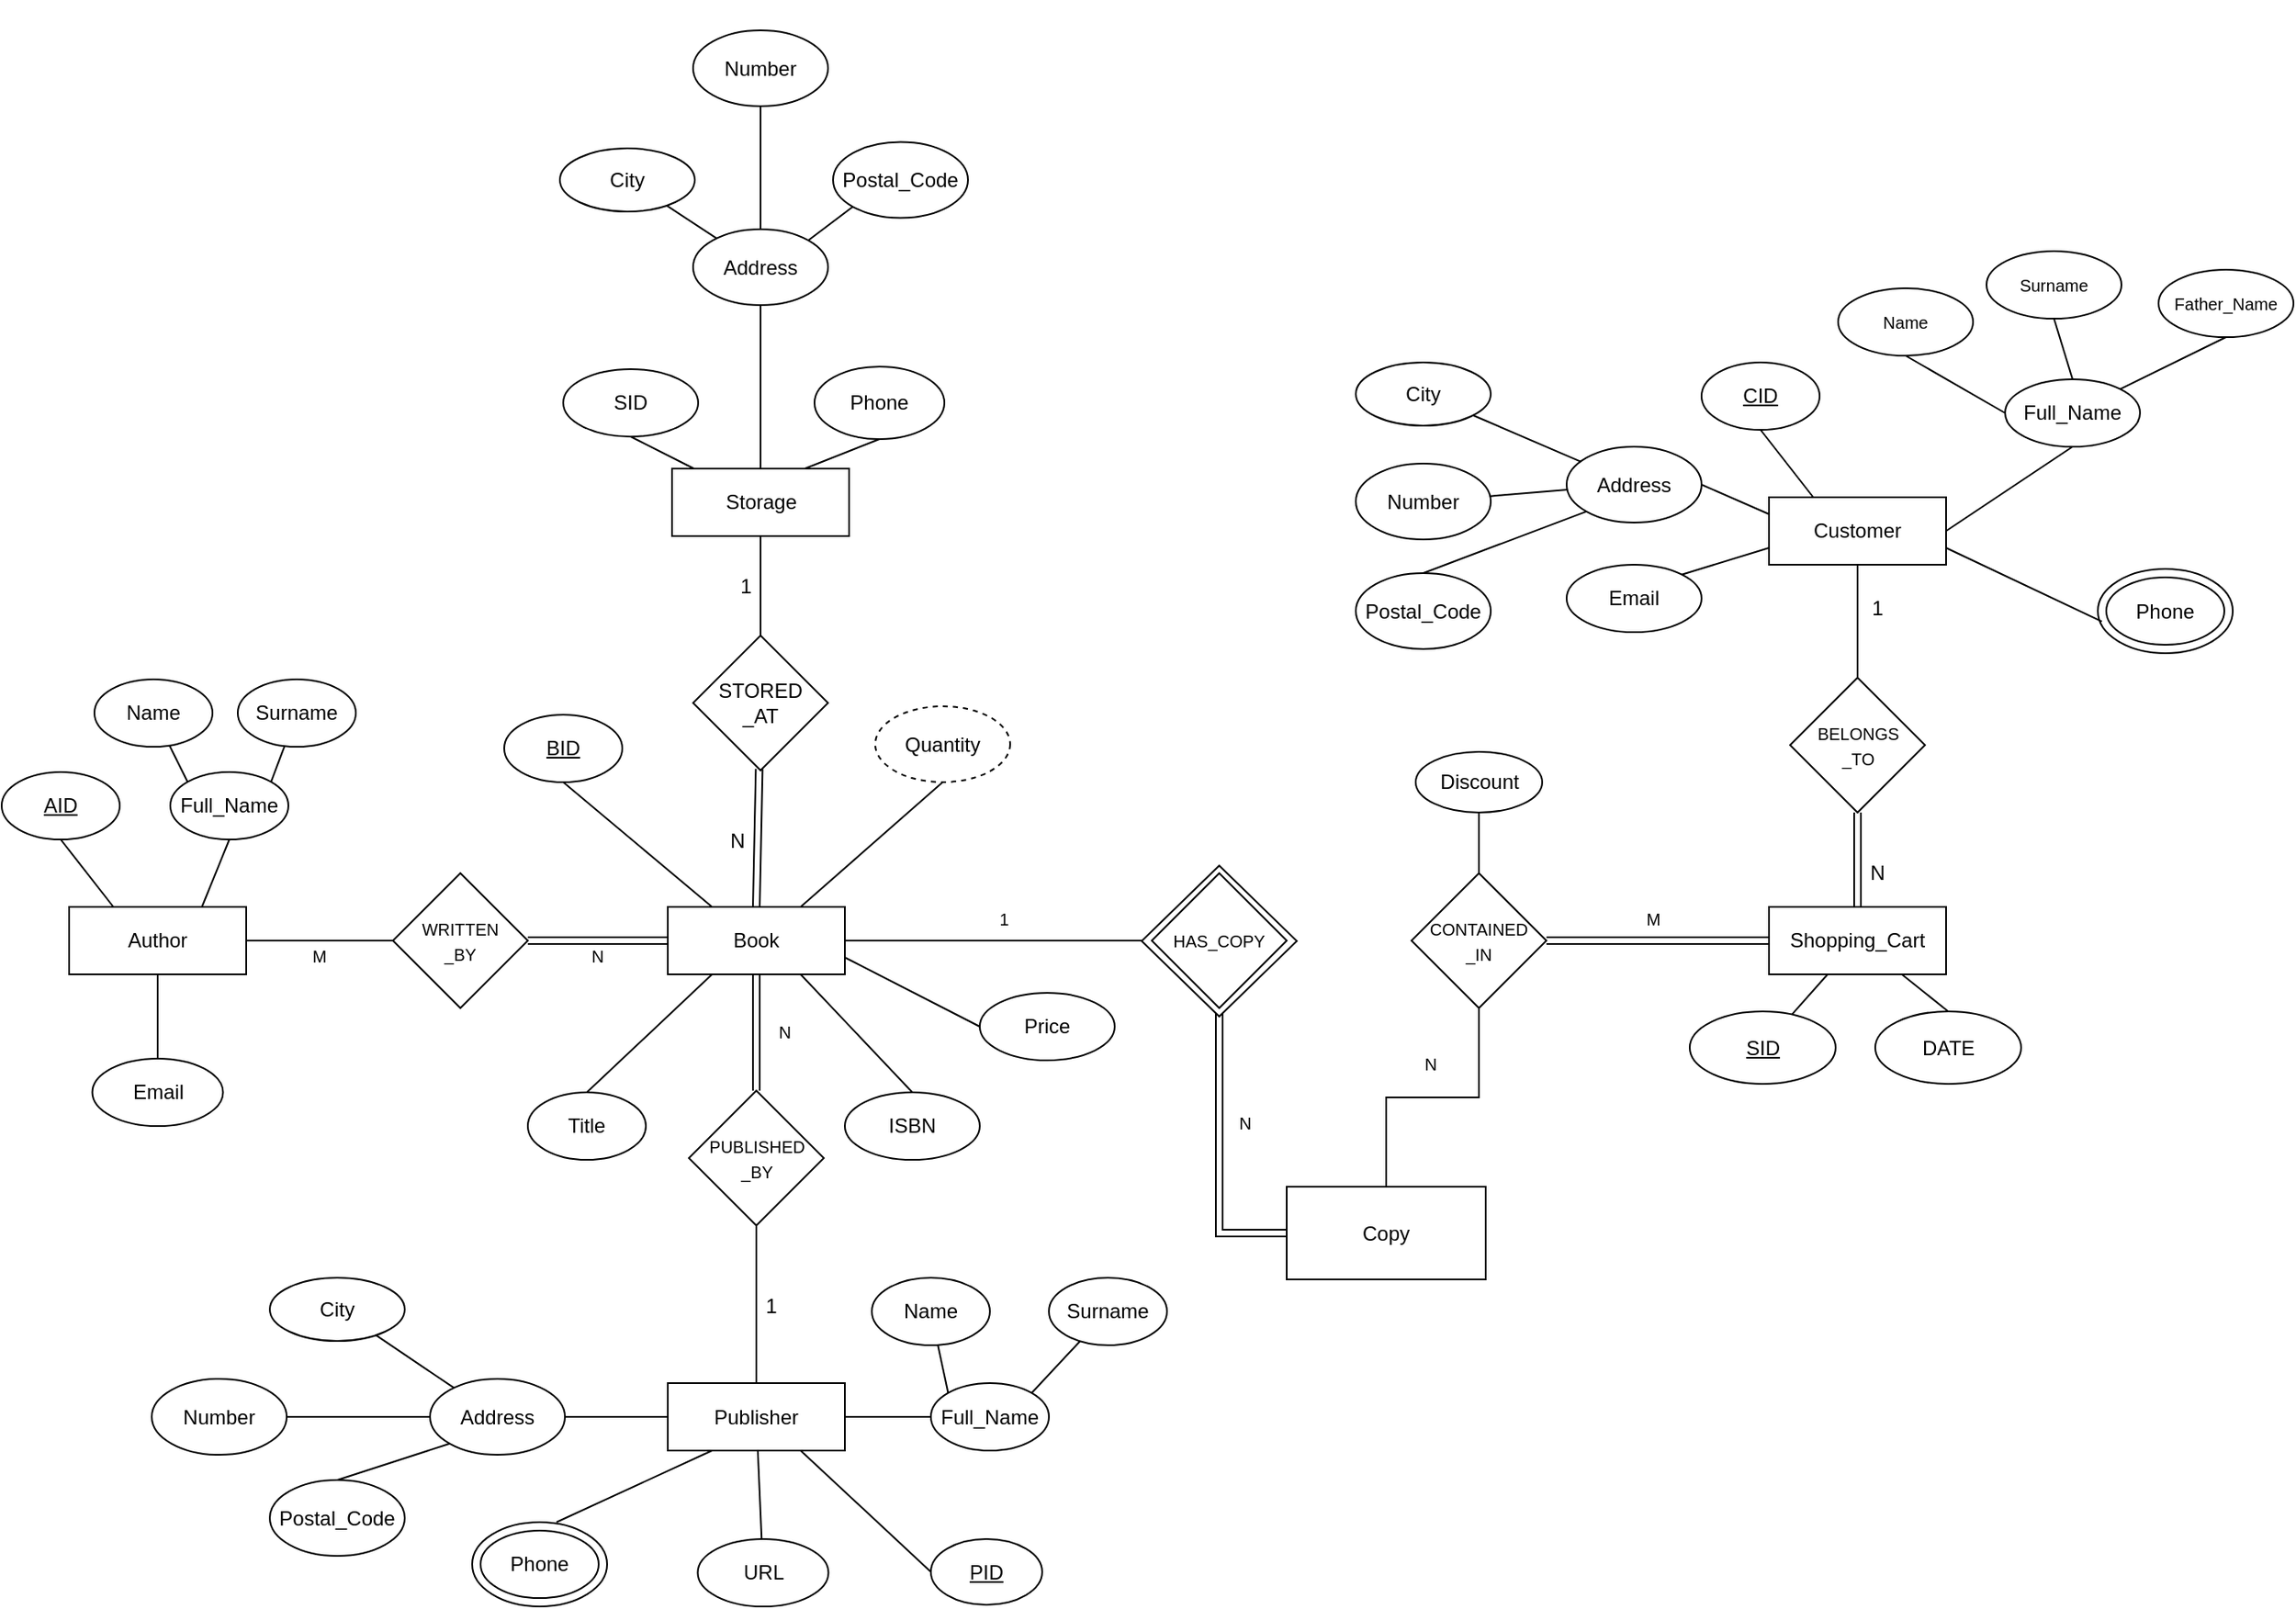 <mxfile version="20.6.0" type="github">
  <diagram id="VsgBfveyjFz6Jx_ch1yv" name="Page-1">
    <mxGraphModel dx="3124" dy="934" grid="1" gridSize="11" guides="1" tooltips="1" connect="1" arrows="1" fold="1" page="1" pageScale="1" pageWidth="1169" pageHeight="1654" math="0" shadow="0">
      <root>
        <mxCell id="0" />
        <mxCell id="1" parent="0" />
        <mxCell id="6fTI-SqCHsq5oNUSL6ju-134" value="" style="group;rotation=-90;" parent="1" vertex="1" connectable="0">
          <mxGeometry x="198" y="237" width="355" height="200" as="geometry" />
        </mxCell>
        <mxCell id="6fTI-SqCHsq5oNUSL6ju-108" value="Storage" style="rounded=0;whiteSpace=wrap;html=1;rotation=0;" parent="6fTI-SqCHsq5oNUSL6ju-134" vertex="1">
          <mxGeometry x="122.5" y="200" width="105" height="40" as="geometry" />
        </mxCell>
        <mxCell id="6fTI-SqCHsq5oNUSL6ju-138" style="edgeStyle=none;rounded=0;orthogonalLoop=1;jettySize=auto;html=1;exitX=0.5;exitY=1;exitDx=0;exitDy=0;labelBackgroundColor=none;strokeColor=#000000;fontSize=12;startFill=1;endArrow=none;endFill=0;" parent="6fTI-SqCHsq5oNUSL6ju-134" source="6fTI-SqCHsq5oNUSL6ju-112" target="6fTI-SqCHsq5oNUSL6ju-108" edge="1">
          <mxGeometry relative="1" as="geometry" />
        </mxCell>
        <mxCell id="6fTI-SqCHsq5oNUSL6ju-112" value="&lt;font style=&quot;font-size: 12px;&quot;&gt;SID&lt;/font&gt;" style="ellipse;whiteSpace=wrap;html=1;rounded=0;shadow=0;sketch=0;fontSize=10;rotation=0;" parent="6fTI-SqCHsq5oNUSL6ju-134" vertex="1">
          <mxGeometry x="58" y="141" width="80" height="40" as="geometry" />
        </mxCell>
        <mxCell id="6fTI-SqCHsq5oNUSL6ju-137" style="edgeStyle=none;rounded=0;orthogonalLoop=1;jettySize=auto;html=1;exitX=0.5;exitY=1;exitDx=0;exitDy=0;entryX=0.5;entryY=0;entryDx=0;entryDy=0;labelBackgroundColor=none;strokeColor=#000000;fontSize=12;startFill=1;endArrow=none;endFill=0;" parent="6fTI-SqCHsq5oNUSL6ju-134" source="6fTI-SqCHsq5oNUSL6ju-113" target="6fTI-SqCHsq5oNUSL6ju-108" edge="1">
          <mxGeometry relative="1" as="geometry" />
        </mxCell>
        <mxCell id="6fTI-SqCHsq5oNUSL6ju-113" value="Address" style="ellipse;whiteSpace=wrap;html=1;rounded=0;rotation=0;" parent="6fTI-SqCHsq5oNUSL6ju-134" vertex="1">
          <mxGeometry x="135" y="58" width="80" height="45" as="geometry" />
        </mxCell>
        <mxCell id="6fTI-SqCHsq5oNUSL6ju-114" value="City" style="ellipse;whiteSpace=wrap;html=1;rounded=0;rotation=0;" parent="6fTI-SqCHsq5oNUSL6ju-134" vertex="1">
          <mxGeometry x="56" y="10" width="80" height="37.5" as="geometry" />
        </mxCell>
        <mxCell id="6fTI-SqCHsq5oNUSL6ju-115" value="" style="rounded=0;orthogonalLoop=1;jettySize=auto;html=1;fontSize=10;endArrow=none;endFill=0;" parent="6fTI-SqCHsq5oNUSL6ju-134" source="6fTI-SqCHsq5oNUSL6ju-113" target="6fTI-SqCHsq5oNUSL6ju-114" edge="1">
          <mxGeometry relative="1" as="geometry" />
        </mxCell>
        <mxCell id="6fTI-SqCHsq5oNUSL6ju-116" value="Number" style="ellipse;whiteSpace=wrap;html=1;rounded=0;rotation=0;" parent="6fTI-SqCHsq5oNUSL6ju-134" vertex="1">
          <mxGeometry x="135" y="-60" width="80" height="45" as="geometry" />
        </mxCell>
        <mxCell id="6fTI-SqCHsq5oNUSL6ju-117" value="" style="rounded=0;orthogonalLoop=1;jettySize=auto;html=1;fontSize=10;endArrow=none;endFill=0;" parent="6fTI-SqCHsq5oNUSL6ju-134" source="6fTI-SqCHsq5oNUSL6ju-113" target="6fTI-SqCHsq5oNUSL6ju-116" edge="1">
          <mxGeometry relative="1" as="geometry" />
        </mxCell>
        <mxCell id="6fTI-SqCHsq5oNUSL6ju-140" style="edgeStyle=none;rounded=0;orthogonalLoop=1;jettySize=auto;html=1;exitX=0;exitY=1;exitDx=0;exitDy=0;entryX=1;entryY=0;entryDx=0;entryDy=0;labelBackgroundColor=none;strokeColor=#000000;fontSize=12;startFill=1;endArrow=none;endFill=0;" parent="6fTI-SqCHsq5oNUSL6ju-134" source="6fTI-SqCHsq5oNUSL6ju-118" target="6fTI-SqCHsq5oNUSL6ju-113" edge="1">
          <mxGeometry relative="1" as="geometry" />
        </mxCell>
        <mxCell id="6fTI-SqCHsq5oNUSL6ju-118" value="Postal_Code" style="ellipse;whiteSpace=wrap;html=1;rounded=0;rotation=0;" parent="6fTI-SqCHsq5oNUSL6ju-134" vertex="1">
          <mxGeometry x="218" y="6.25" width="80" height="45" as="geometry" />
        </mxCell>
        <mxCell id="6fTI-SqCHsq5oNUSL6ju-139" style="edgeStyle=none;rounded=0;orthogonalLoop=1;jettySize=auto;html=1;exitX=0.5;exitY=1;exitDx=0;exitDy=0;entryX=0.75;entryY=0;entryDx=0;entryDy=0;labelBackgroundColor=none;strokeColor=#000000;fontSize=12;startFill=1;endArrow=none;endFill=0;" parent="6fTI-SqCHsq5oNUSL6ju-134" source="6fTI-SqCHsq5oNUSL6ju-127" target="6fTI-SqCHsq5oNUSL6ju-108" edge="1">
          <mxGeometry relative="1" as="geometry" />
        </mxCell>
        <mxCell id="6fTI-SqCHsq5oNUSL6ju-127" value="&lt;font style=&quot;font-size: 12px;&quot;&gt;Phone&lt;/font&gt;" style="ellipse;whiteSpace=wrap;html=1;rounded=0;shadow=0;sketch=0;fontSize=10;rotation=0;" parent="6fTI-SqCHsq5oNUSL6ju-134" vertex="1">
          <mxGeometry x="207" y="139.5" width="77" height="43" as="geometry" />
        </mxCell>
        <mxCell id="6fTI-SqCHsq5oNUSL6ju-141" value="1" style="edgeStyle=none;rounded=0;orthogonalLoop=1;jettySize=auto;html=1;exitX=0.5;exitY=1;exitDx=0;exitDy=0;entryX=0.5;entryY=0;entryDx=0;entryDy=0;labelBackgroundColor=none;strokeColor=#000000;fontSize=12;startFill=1;endArrow=none;endFill=0;" parent="1" source="6fTI-SqCHsq5oNUSL6ju-108" target="6fTI-SqCHsq5oNUSL6ju-129" edge="1">
          <mxGeometry y="-9" relative="1" as="geometry">
            <mxPoint as="offset" />
          </mxGeometry>
        </mxCell>
        <mxCell id="6fTI-SqCHsq5oNUSL6ju-147" value="" style="group" parent="1" vertex="1" connectable="0">
          <mxGeometry x="12" y="847" width="602" height="265" as="geometry" />
        </mxCell>
        <mxCell id="6fTI-SqCHsq5oNUSL6ju-105" value="" style="group" parent="6fTI-SqCHsq5oNUSL6ju-147" vertex="1" connectable="0">
          <mxGeometry width="478.75" height="265" as="geometry" />
        </mxCell>
        <mxCell id="6fTI-SqCHsq5oNUSL6ju-64" value="Publisher" style="rounded=0;whiteSpace=wrap;html=1;" parent="6fTI-SqCHsq5oNUSL6ju-105" vertex="1">
          <mxGeometry x="306" y="132.5" width="105" height="40" as="geometry" />
        </mxCell>
        <mxCell id="6fTI-SqCHsq5oNUSL6ju-73" value="URL" style="ellipse;whiteSpace=wrap;html=1;rounded=0;" parent="6fTI-SqCHsq5oNUSL6ju-105" vertex="1">
          <mxGeometry x="323.75" y="225" width="77.5" height="40" as="geometry" />
        </mxCell>
        <mxCell id="6fTI-SqCHsq5oNUSL6ju-63" value="" style="edgeStyle=none;rounded=0;orthogonalLoop=1;jettySize=auto;html=1;fontSize=12;startFill=1;endArrow=none;endFill=0;" parent="6fTI-SqCHsq5oNUSL6ju-105" source="6fTI-SqCHsq5oNUSL6ju-64" target="6fTI-SqCHsq5oNUSL6ju-73" edge="1">
          <mxGeometry relative="1" as="geometry" />
        </mxCell>
        <mxCell id="6fTI-SqCHsq5oNUSL6ju-74" style="rounded=0;orthogonalLoop=1;jettySize=auto;html=1;exitX=0;exitY=0.5;exitDx=0;exitDy=0;entryX=1;entryY=0.5;entryDx=0;entryDy=0;fontSize=10;endArrow=none;endFill=0;" parent="6fTI-SqCHsq5oNUSL6ju-105" source="6fTI-SqCHsq5oNUSL6ju-64" target="6fTI-SqCHsq5oNUSL6ju-82" edge="1">
          <mxGeometry relative="1" as="geometry">
            <mxPoint x="255" y="120" as="sourcePoint" />
          </mxGeometry>
        </mxCell>
        <mxCell id="6fTI-SqCHsq5oNUSL6ju-76" value="" style="group" parent="6fTI-SqCHsq5oNUSL6ju-105" vertex="1" connectable="0">
          <mxGeometry x="190" y="215" width="80" height="50" as="geometry" />
        </mxCell>
        <mxCell id="6fTI-SqCHsq5oNUSL6ju-77" value="Phone" style="ellipse;whiteSpace=wrap;html=1;perimeterSpacing=0;shadow=0;perimeter=none;" parent="6fTI-SqCHsq5oNUSL6ju-76" vertex="1">
          <mxGeometry width="80" height="50" as="geometry" />
        </mxCell>
        <mxCell id="6fTI-SqCHsq5oNUSL6ju-78" value="Phone" style="ellipse;whiteSpace=wrap;html=1;perimeterSpacing=0;shadow=0;perimeter=none;" parent="6fTI-SqCHsq5oNUSL6ju-76" vertex="1">
          <mxGeometry x="5" y="5" width="70" height="40" as="geometry" />
        </mxCell>
        <mxCell id="6fTI-SqCHsq5oNUSL6ju-96" style="edgeStyle=none;rounded=0;orthogonalLoop=1;jettySize=auto;html=1;exitX=0.25;exitY=1;exitDx=0;exitDy=0;entryX=0.625;entryY=0;entryDx=0;entryDy=0;entryPerimeter=0;fontSize=10;startFill=1;endArrow=none;endFill=0;" parent="6fTI-SqCHsq5oNUSL6ju-105" source="6fTI-SqCHsq5oNUSL6ju-64" target="6fTI-SqCHsq5oNUSL6ju-77" edge="1">
          <mxGeometry relative="1" as="geometry" />
        </mxCell>
        <mxCell id="6fTI-SqCHsq5oNUSL6ju-82" value="Address" style="ellipse;whiteSpace=wrap;html=1;rounded=0;" parent="6fTI-SqCHsq5oNUSL6ju-105" vertex="1">
          <mxGeometry x="165" y="130" width="80" height="45" as="geometry" />
        </mxCell>
        <mxCell id="6fTI-SqCHsq5oNUSL6ju-83" value="City" style="ellipse;whiteSpace=wrap;html=1;rounded=0;" parent="6fTI-SqCHsq5oNUSL6ju-105" vertex="1">
          <mxGeometry x="70" y="70" width="80" height="37.5" as="geometry" />
        </mxCell>
        <mxCell id="6fTI-SqCHsq5oNUSL6ju-79" value="" style="rounded=0;orthogonalLoop=1;jettySize=auto;html=1;fontSize=10;endArrow=none;endFill=0;" parent="6fTI-SqCHsq5oNUSL6ju-105" source="6fTI-SqCHsq5oNUSL6ju-82" target="6fTI-SqCHsq5oNUSL6ju-83" edge="1">
          <mxGeometry relative="1" as="geometry" />
        </mxCell>
        <mxCell id="6fTI-SqCHsq5oNUSL6ju-84" value="Number" style="ellipse;whiteSpace=wrap;html=1;rounded=0;" parent="6fTI-SqCHsq5oNUSL6ju-105" vertex="1">
          <mxGeometry y="130" width="80" height="45" as="geometry" />
        </mxCell>
        <mxCell id="6fTI-SqCHsq5oNUSL6ju-80" value="" style="rounded=0;orthogonalLoop=1;jettySize=auto;html=1;fontSize=10;endArrow=none;endFill=0;" parent="6fTI-SqCHsq5oNUSL6ju-105" source="6fTI-SqCHsq5oNUSL6ju-82" target="6fTI-SqCHsq5oNUSL6ju-84" edge="1">
          <mxGeometry relative="1" as="geometry" />
        </mxCell>
        <mxCell id="6fTI-SqCHsq5oNUSL6ju-85" value="Postal_Code" style="ellipse;whiteSpace=wrap;html=1;rounded=0;" parent="6fTI-SqCHsq5oNUSL6ju-105" vertex="1">
          <mxGeometry x="70" y="190" width="80" height="45" as="geometry" />
        </mxCell>
        <mxCell id="6fTI-SqCHsq5oNUSL6ju-81" style="rounded=0;orthogonalLoop=1;jettySize=auto;html=1;exitX=0;exitY=1;exitDx=0;exitDy=0;entryX=0.5;entryY=0;entryDx=0;entryDy=0;fontSize=10;endArrow=none;endFill=0;" parent="6fTI-SqCHsq5oNUSL6ju-105" source="6fTI-SqCHsq5oNUSL6ju-82" target="6fTI-SqCHsq5oNUSL6ju-85" edge="1">
          <mxGeometry relative="1" as="geometry" />
        </mxCell>
        <mxCell id="6fTI-SqCHsq5oNUSL6ju-101" value="Full_Name" style="ellipse;whiteSpace=wrap;html=1;" parent="6fTI-SqCHsq5oNUSL6ju-147" vertex="1">
          <mxGeometry x="462" y="132.5" width="70" height="40" as="geometry" />
        </mxCell>
        <mxCell id="6fTI-SqCHsq5oNUSL6ju-99" style="edgeStyle=none;rounded=0;orthogonalLoop=1;jettySize=auto;html=1;exitX=0;exitY=0;exitDx=0;exitDy=0;fontSize=12;startFill=1;endArrow=none;endFill=0;" parent="6fTI-SqCHsq5oNUSL6ju-147" source="6fTI-SqCHsq5oNUSL6ju-101" target="6fTI-SqCHsq5oNUSL6ju-102" edge="1">
          <mxGeometry relative="1" as="geometry" />
        </mxCell>
        <mxCell id="6fTI-SqCHsq5oNUSL6ju-103" value="Surname" style="ellipse;whiteSpace=wrap;html=1;shadow=0;sketch=0;fontSize=12;" parent="6fTI-SqCHsq5oNUSL6ju-147" vertex="1">
          <mxGeometry x="532" y="70" width="70" height="40" as="geometry" />
        </mxCell>
        <mxCell id="6fTI-SqCHsq5oNUSL6ju-100" style="edgeStyle=none;rounded=0;orthogonalLoop=1;jettySize=auto;html=1;exitX=1;exitY=0;exitDx=0;exitDy=0;fontSize=12;startFill=1;endArrow=none;endFill=0;" parent="6fTI-SqCHsq5oNUSL6ju-147" source="6fTI-SqCHsq5oNUSL6ju-101" target="6fTI-SqCHsq5oNUSL6ju-103" edge="1">
          <mxGeometry relative="1" as="geometry" />
        </mxCell>
        <mxCell id="6fTI-SqCHsq5oNUSL6ju-102" value="Name" style="ellipse;whiteSpace=wrap;html=1;shadow=0;sketch=0;fontSize=12;" parent="6fTI-SqCHsq5oNUSL6ju-147" vertex="1">
          <mxGeometry x="427" y="70" width="70" height="40" as="geometry" />
        </mxCell>
        <mxCell id="6fTI-SqCHsq5oNUSL6ju-145" style="edgeStyle=none;rounded=0;orthogonalLoop=1;jettySize=auto;html=1;exitX=1;exitY=0.5;exitDx=0;exitDy=0;entryX=0;entryY=0.5;entryDx=0;entryDy=0;labelBackgroundColor=none;strokeColor=#000000;fontSize=12;startFill=1;endArrow=none;endFill=0;" parent="6fTI-SqCHsq5oNUSL6ju-147" source="6fTI-SqCHsq5oNUSL6ju-64" target="6fTI-SqCHsq5oNUSL6ju-101" edge="1">
          <mxGeometry relative="1" as="geometry" />
        </mxCell>
        <mxCell id="6fTI-SqCHsq5oNUSL6ju-67" value="&lt;u&gt;PID&lt;/u&gt;" style="ellipse;whiteSpace=wrap;html=1;" parent="6fTI-SqCHsq5oNUSL6ju-147" vertex="1">
          <mxGeometry x="462" y="225" width="66" height="39" as="geometry" />
        </mxCell>
        <mxCell id="6fTI-SqCHsq5oNUSL6ju-146" style="edgeStyle=none;rounded=0;orthogonalLoop=1;jettySize=auto;html=1;exitX=0.75;exitY=1;exitDx=0;exitDy=0;entryX=0;entryY=0.5;entryDx=0;entryDy=0;labelBackgroundColor=none;strokeColor=#000000;fontSize=12;startFill=1;endArrow=none;endFill=0;" parent="6fTI-SqCHsq5oNUSL6ju-147" source="6fTI-SqCHsq5oNUSL6ju-64" target="6fTI-SqCHsq5oNUSL6ju-67" edge="1">
          <mxGeometry relative="1" as="geometry" />
        </mxCell>
        <mxCell id="6fTI-SqCHsq5oNUSL6ju-148" value="1" style="edgeStyle=none;rounded=0;orthogonalLoop=1;jettySize=auto;html=1;exitX=0.5;exitY=1;exitDx=0;exitDy=0;entryX=0.5;entryY=0;entryDx=0;entryDy=0;labelBackgroundColor=none;strokeColor=#000000;fontSize=12;startFill=1;endArrow=none;endFill=0;" parent="1" source="6fTI-SqCHsq5oNUSL6ju-55" target="6fTI-SqCHsq5oNUSL6ju-64" edge="1">
          <mxGeometry x="0.026" y="8" relative="1" as="geometry">
            <mxPoint as="offset" />
          </mxGeometry>
        </mxCell>
        <mxCell id="6fTI-SqCHsq5oNUSL6ju-207" style="edgeStyle=none;rounded=0;orthogonalLoop=1;jettySize=auto;html=1;exitX=1;exitY=0.75;exitDx=0;exitDy=0;entryX=0;entryY=0.5;entryDx=0;entryDy=0;labelBackgroundColor=none;strokeColor=#000000;fontSize=10;startFill=1;endArrow=none;endFill=0;" parent="1" source="6fTI-SqCHsq5oNUSL6ju-8" target="6fTI-SqCHsq5oNUSL6ju-23" edge="1">
          <mxGeometry relative="1" as="geometry" />
        </mxCell>
        <mxCell id="6fTI-SqCHsq5oNUSL6ju-219" style="edgeStyle=none;rounded=0;orthogonalLoop=1;jettySize=auto;html=1;exitX=0.25;exitY=1;exitDx=0;exitDy=0;entryX=0.5;entryY=0;entryDx=0;entryDy=0;labelBackgroundColor=none;strokeColor=#000000;fontSize=10;startFill=1;endArrow=none;endFill=0;" parent="1" source="6fTI-SqCHsq5oNUSL6ju-8" target="6fTI-SqCHsq5oNUSL6ju-10" edge="1">
          <mxGeometry relative="1" as="geometry" />
        </mxCell>
        <mxCell id="6fTI-SqCHsq5oNUSL6ju-220" style="edgeStyle=none;rounded=0;orthogonalLoop=1;jettySize=auto;html=1;exitX=0.75;exitY=1;exitDx=0;exitDy=0;entryX=0.5;entryY=0;entryDx=0;entryDy=0;labelBackgroundColor=none;strokeColor=#000000;fontSize=10;startFill=1;endArrow=none;endFill=0;" parent="1" source="6fTI-SqCHsq5oNUSL6ju-8" target="6fTI-SqCHsq5oNUSL6ju-61" edge="1">
          <mxGeometry relative="1" as="geometry" />
        </mxCell>
        <mxCell id="aU7pb-YpMLklJea5VNLd-4" value="1" style="edgeStyle=orthogonalEdgeStyle;rounded=0;orthogonalLoop=1;jettySize=auto;html=1;exitX=1;exitY=0.5;exitDx=0;exitDy=0;entryX=0;entryY=0.5;entryDx=0;entryDy=0;fontSize=10;endArrow=none;endFill=0;" edge="1" parent="1" source="6fTI-SqCHsq5oNUSL6ju-8" target="aU7pb-YpMLklJea5VNLd-3">
          <mxGeometry x="0.033" y="13" relative="1" as="geometry">
            <mxPoint as="offset" />
          </mxGeometry>
        </mxCell>
        <mxCell id="6fTI-SqCHsq5oNUSL6ju-8" value="Book" style="rounded=0;whiteSpace=wrap;html=1;" parent="1" vertex="1">
          <mxGeometry x="318" y="697" width="105" height="40" as="geometry" />
        </mxCell>
        <mxCell id="6fTI-SqCHsq5oNUSL6ju-217" style="edgeStyle=none;rounded=0;orthogonalLoop=1;jettySize=auto;html=1;exitX=0.5;exitY=1;exitDx=0;exitDy=0;entryX=0.25;entryY=0;entryDx=0;entryDy=0;labelBackgroundColor=none;strokeColor=#000000;fontSize=10;startFill=1;endArrow=none;endFill=0;" parent="1" source="6fTI-SqCHsq5oNUSL6ju-9" target="6fTI-SqCHsq5oNUSL6ju-8" edge="1">
          <mxGeometry relative="1" as="geometry" />
        </mxCell>
        <mxCell id="6fTI-SqCHsq5oNUSL6ju-9" value="&lt;u&gt;BID&lt;/u&gt;" style="ellipse;whiteSpace=wrap;html=1;" parent="1" vertex="1">
          <mxGeometry x="221" y="583" width="70" height="40" as="geometry" />
        </mxCell>
        <mxCell id="6fTI-SqCHsq5oNUSL6ju-10" value="Title" style="ellipse;whiteSpace=wrap;html=1;" parent="1" vertex="1">
          <mxGeometry x="235" y="807" width="70" height="40" as="geometry" />
        </mxCell>
        <mxCell id="6fTI-SqCHsq5oNUSL6ju-218" style="edgeStyle=none;rounded=0;orthogonalLoop=1;jettySize=auto;html=1;exitX=0.5;exitY=1;exitDx=0;exitDy=0;entryX=0.75;entryY=0;entryDx=0;entryDy=0;labelBackgroundColor=none;strokeColor=#000000;fontSize=10;startFill=1;endArrow=none;endFill=0;" parent="1" source="6fTI-SqCHsq5oNUSL6ju-19" target="6fTI-SqCHsq5oNUSL6ju-8" edge="1">
          <mxGeometry relative="1" as="geometry" />
        </mxCell>
        <mxCell id="6fTI-SqCHsq5oNUSL6ju-19" value="Quantity" style="ellipse;whiteSpace=wrap;html=1;rounded=0;dashed=1;" parent="1" vertex="1">
          <mxGeometry x="441" y="578" width="80" height="45" as="geometry" />
        </mxCell>
        <mxCell id="6fTI-SqCHsq5oNUSL6ju-23" value="&lt;font style=&quot;font-size: 12px;&quot;&gt;Price&lt;/font&gt;" style="ellipse;whiteSpace=wrap;html=1;shadow=0;sketch=0;fontSize=10;" parent="1" vertex="1">
          <mxGeometry x="503" y="748" width="80" height="40" as="geometry" />
        </mxCell>
        <mxCell id="6fTI-SqCHsq5oNUSL6ju-213" value="M" style="edgeStyle=none;rounded=0;orthogonalLoop=1;jettySize=auto;html=1;exitX=0;exitY=0.5;exitDx=0;exitDy=0;entryX=1;entryY=0.5;entryDx=0;entryDy=0;labelBackgroundColor=none;strokeColor=#000000;fontSize=10;startFill=1;endArrow=none;endFill=0;" parent="1" source="6fTI-SqCHsq5oNUSL6ju-26" target="6fTI-SqCHsq5oNUSL6ju-32" edge="1">
          <mxGeometry x="0.011" y="9" relative="1" as="geometry">
            <mxPoint as="offset" />
          </mxGeometry>
        </mxCell>
        <mxCell id="6fTI-SqCHsq5oNUSL6ju-214" value="N" style="edgeStyle=none;shape=link;rounded=0;orthogonalLoop=1;jettySize=auto;html=1;exitX=1;exitY=0.5;exitDx=0;exitDy=0;entryX=0;entryY=0.5;entryDx=0;entryDy=0;labelBackgroundColor=none;strokeColor=#000000;fontSize=10;startFill=1;endArrow=none;endFill=0;" parent="1" source="6fTI-SqCHsq5oNUSL6ju-26" target="6fTI-SqCHsq5oNUSL6ju-8" edge="1">
          <mxGeometry x="-0.012" y="-9" relative="1" as="geometry">
            <mxPoint as="offset" />
          </mxGeometry>
        </mxCell>
        <mxCell id="6fTI-SqCHsq5oNUSL6ju-26" value="&lt;font style=&quot;font-size: 10px;&quot;&gt;WRITTEN&lt;br&gt;_BY&lt;/font&gt;" style="rhombus;whiteSpace=wrap;html=1;shadow=0;sketch=0;fontSize=12;" parent="1" vertex="1">
          <mxGeometry x="155" y="677" width="80" height="80" as="geometry" />
        </mxCell>
        <mxCell id="6fTI-SqCHsq5oNUSL6ju-55" value="&lt;font style=&quot;font-size: 10px;&quot;&gt;PUBLISHED&lt;br&gt;_BY&lt;/font&gt;" style="rhombus;whiteSpace=wrap;html=1;shadow=0;sketch=0;fontSize=12;" parent="1" vertex="1">
          <mxGeometry x="330.5" y="806" width="80" height="80" as="geometry" />
        </mxCell>
        <mxCell id="6fTI-SqCHsq5oNUSL6ju-57" value="N" style="edgeStyle=none;shape=link;rounded=0;orthogonalLoop=1;jettySize=auto;html=1;exitX=0.5;exitY=1;exitDx=0;exitDy=0;entryX=0.5;entryY=0;entryDx=0;entryDy=0;fontSize=10;startFill=1;endArrow=none;endFill=0;" parent="1" source="6fTI-SqCHsq5oNUSL6ju-8" target="6fTI-SqCHsq5oNUSL6ju-55" edge="1">
          <mxGeometry x="-0.029" y="16" relative="1" as="geometry">
            <mxPoint as="offset" />
          </mxGeometry>
        </mxCell>
        <mxCell id="6fTI-SqCHsq5oNUSL6ju-61" value="&lt;font style=&quot;font-size: 12px;&quot;&gt;ISBN&lt;/font&gt;" style="ellipse;whiteSpace=wrap;html=1;shadow=0;sketch=0;fontSize=10;" parent="1" vertex="1">
          <mxGeometry x="423" y="807" width="80" height="40" as="geometry" />
        </mxCell>
        <mxCell id="6fTI-SqCHsq5oNUSL6ju-129" value="STORED&lt;br&gt;_AT" style="rhombus;whiteSpace=wrap;html=1;rounded=0;" parent="1" vertex="1">
          <mxGeometry x="333" y="536" width="80" height="80" as="geometry" />
        </mxCell>
        <mxCell id="6fTI-SqCHsq5oNUSL6ju-130" value="N" style="edgeStyle=none;rounded=0;orthogonalLoop=1;jettySize=auto;html=1;fontSize=12;startFill=1;endArrow=none;endFill=0;shape=link;exitX=0.5;exitY=0;exitDx=0;exitDy=0;" parent="1" source="6fTI-SqCHsq5oNUSL6ju-8" target="6fTI-SqCHsq5oNUSL6ju-129" edge="1">
          <mxGeometry x="-0.048" y="12" relative="1" as="geometry">
            <mxPoint x="375" y="693" as="sourcePoint" />
            <mxPoint as="offset" />
          </mxGeometry>
        </mxCell>
        <mxCell id="6fTI-SqCHsq5oNUSL6ju-210" value="" style="group" parent="1" vertex="1" connectable="0">
          <mxGeometry x="-77" y="562" width="210" height="265" as="geometry" />
        </mxCell>
        <mxCell id="6fTI-SqCHsq5oNUSL6ju-32" value="Author" style="rounded=0;whiteSpace=wrap;html=1;" parent="6fTI-SqCHsq5oNUSL6ju-210" vertex="1">
          <mxGeometry x="40" y="135" width="105" height="40" as="geometry" />
        </mxCell>
        <mxCell id="6fTI-SqCHsq5oNUSL6ju-39" style="rounded=0;orthogonalLoop=1;jettySize=auto;html=1;exitX=0.25;exitY=0;exitDx=0;exitDy=0;entryX=0.5;entryY=1;entryDx=0;entryDy=0;fontSize=10;endArrow=none;endFill=0;" parent="6fTI-SqCHsq5oNUSL6ju-210" target="6fTI-SqCHsq5oNUSL6ju-41" edge="1">
          <mxGeometry relative="1" as="geometry">
            <mxPoint x="66.25" y="135" as="sourcePoint" />
          </mxGeometry>
        </mxCell>
        <mxCell id="6fTI-SqCHsq5oNUSL6ju-40" style="rounded=0;orthogonalLoop=1;jettySize=auto;html=1;exitX=0.75;exitY=0;exitDx=0;exitDy=0;entryX=0.5;entryY=1;entryDx=0;entryDy=0;fontSize=10;endArrow=none;endFill=0;" parent="6fTI-SqCHsq5oNUSL6ju-210" target="6fTI-SqCHsq5oNUSL6ju-42" edge="1">
          <mxGeometry relative="1" as="geometry">
            <mxPoint x="118.75" y="135" as="sourcePoint" />
          </mxGeometry>
        </mxCell>
        <mxCell id="6fTI-SqCHsq5oNUSL6ju-41" value="&lt;u&gt;AID&lt;/u&gt;" style="ellipse;whiteSpace=wrap;html=1;" parent="6fTI-SqCHsq5oNUSL6ju-210" vertex="1">
          <mxGeometry y="55" width="70" height="40" as="geometry" />
        </mxCell>
        <mxCell id="6fTI-SqCHsq5oNUSL6ju-42" value="Full_Name" style="ellipse;whiteSpace=wrap;html=1;" parent="6fTI-SqCHsq5oNUSL6ju-210" vertex="1">
          <mxGeometry x="100" y="55" width="70" height="40" as="geometry" />
        </mxCell>
        <mxCell id="6fTI-SqCHsq5oNUSL6ju-43" value="Name" style="ellipse;whiteSpace=wrap;html=1;shadow=0;sketch=0;fontSize=12;" parent="6fTI-SqCHsq5oNUSL6ju-210" vertex="1">
          <mxGeometry x="55" width="70" height="40" as="geometry" />
        </mxCell>
        <mxCell id="6fTI-SqCHsq5oNUSL6ju-44" style="edgeStyle=none;rounded=0;orthogonalLoop=1;jettySize=auto;html=1;exitX=0;exitY=0;exitDx=0;exitDy=0;fontSize=12;startFill=1;endArrow=none;endFill=0;" parent="6fTI-SqCHsq5oNUSL6ju-210" source="6fTI-SqCHsq5oNUSL6ju-42" target="6fTI-SqCHsq5oNUSL6ju-43" edge="1">
          <mxGeometry relative="1" as="geometry" />
        </mxCell>
        <mxCell id="6fTI-SqCHsq5oNUSL6ju-45" value="Surname" style="ellipse;whiteSpace=wrap;html=1;shadow=0;sketch=0;fontSize=12;" parent="6fTI-SqCHsq5oNUSL6ju-210" vertex="1">
          <mxGeometry x="140" width="70" height="40" as="geometry" />
        </mxCell>
        <mxCell id="6fTI-SqCHsq5oNUSL6ju-46" style="edgeStyle=none;rounded=0;orthogonalLoop=1;jettySize=auto;html=1;exitX=1;exitY=0;exitDx=0;exitDy=0;fontSize=12;startFill=1;endArrow=none;endFill=0;" parent="6fTI-SqCHsq5oNUSL6ju-210" source="6fTI-SqCHsq5oNUSL6ju-42" target="6fTI-SqCHsq5oNUSL6ju-45" edge="1">
          <mxGeometry relative="1" as="geometry" />
        </mxCell>
        <mxCell id="6fTI-SqCHsq5oNUSL6ju-49" value="Email" style="ellipse;whiteSpace=wrap;html=1;rounded=0;" parent="6fTI-SqCHsq5oNUSL6ju-210" vertex="1">
          <mxGeometry x="53.75" y="225" width="77.5" height="40" as="geometry" />
        </mxCell>
        <mxCell id="6fTI-SqCHsq5oNUSL6ju-50" value="" style="edgeStyle=none;rounded=0;orthogonalLoop=1;jettySize=auto;html=1;fontSize=12;startFill=1;endArrow=none;endFill=0;" parent="6fTI-SqCHsq5oNUSL6ju-210" source="6fTI-SqCHsq5oNUSL6ju-32" target="6fTI-SqCHsq5oNUSL6ju-49" edge="1">
          <mxGeometry relative="1" as="geometry" />
        </mxCell>
        <mxCell id="aU7pb-YpMLklJea5VNLd-14" style="edgeStyle=orthogonalEdgeStyle;rounded=0;orthogonalLoop=1;jettySize=auto;html=1;exitX=0.5;exitY=0;exitDx=0;exitDy=0;entryX=0.5;entryY=1;entryDx=0;entryDy=0;fontSize=10;endArrow=none;endFill=0;" edge="1" parent="1" source="aU7pb-YpMLklJea5VNLd-1" target="6fTI-SqCHsq5oNUSL6ju-174">
          <mxGeometry relative="1" as="geometry" />
        </mxCell>
        <mxCell id="aU7pb-YpMLklJea5VNLd-15" value="N" style="edgeLabel;html=1;align=center;verticalAlign=middle;resizable=0;points=[];fontSize=10;" vertex="1" connectable="0" parent="aU7pb-YpMLklJea5VNLd-14">
          <mxGeometry x="0.155" y="-3" relative="1" as="geometry">
            <mxPoint x="-14" y="-23" as="offset" />
          </mxGeometry>
        </mxCell>
        <mxCell id="aU7pb-YpMLklJea5VNLd-1" value="Copy" style="rounded=0;whiteSpace=wrap;html=1;" vertex="1" parent="1">
          <mxGeometry x="685" y="863" width="118" height="55" as="geometry" />
        </mxCell>
        <mxCell id="6fTI-SqCHsq5oNUSL6ju-215" value="" style="group" parent="1" vertex="1" connectable="0">
          <mxGeometry x="726" y="308" width="556" height="494" as="geometry" />
        </mxCell>
        <mxCell id="6fTI-SqCHsq5oNUSL6ju-142" value="Shopping_Cart" style="rounded=0;whiteSpace=wrap;html=1;" parent="6fTI-SqCHsq5oNUSL6ju-215" vertex="1">
          <mxGeometry x="245" y="389" width="105" height="40" as="geometry" />
        </mxCell>
        <mxCell id="6fTI-SqCHsq5oNUSL6ju-143" value="&lt;u&gt;SID&lt;/u&gt;" style="ellipse;whiteSpace=wrap;html=1;rounded=0;" parent="6fTI-SqCHsq5oNUSL6ju-215" vertex="1">
          <mxGeometry x="198" y="451" width="86.5" height="43" as="geometry" />
        </mxCell>
        <mxCell id="6fTI-SqCHsq5oNUSL6ju-144" value="" style="edgeStyle=none;rounded=0;orthogonalLoop=1;jettySize=auto;html=1;labelBackgroundColor=none;strokeColor=#000000;fontSize=12;startFill=1;endArrow=none;endFill=0;" parent="6fTI-SqCHsq5oNUSL6ju-215" source="6fTI-SqCHsq5oNUSL6ju-142" target="6fTI-SqCHsq5oNUSL6ju-143" edge="1">
          <mxGeometry relative="1" as="geometry" />
        </mxCell>
        <mxCell id="6fTI-SqCHsq5oNUSL6ju-165" value="&lt;font style=&quot;font-size: 10px;&quot;&gt;BELONGS&lt;br&gt;_TO&lt;/font&gt;" style="rhombus;whiteSpace=wrap;html=1;rounded=0;" parent="6fTI-SqCHsq5oNUSL6ju-215" vertex="1">
          <mxGeometry x="257.5" y="253" width="80" height="80" as="geometry" />
        </mxCell>
        <mxCell id="6fTI-SqCHsq5oNUSL6ju-166" value="N" style="edgeStyle=none;rounded=0;orthogonalLoop=1;jettySize=auto;html=1;labelBackgroundColor=none;strokeColor=#000000;fontSize=12;startFill=1;endArrow=none;endFill=0;shape=link;" parent="6fTI-SqCHsq5oNUSL6ju-215" source="6fTI-SqCHsq5oNUSL6ju-142" target="6fTI-SqCHsq5oNUSL6ju-165" edge="1">
          <mxGeometry x="-0.267" y="-10" relative="1" as="geometry">
            <mxPoint x="1" as="offset" />
          </mxGeometry>
        </mxCell>
        <mxCell id="6fTI-SqCHsq5oNUSL6ju-167" value="1" style="edgeStyle=none;rounded=0;orthogonalLoop=1;jettySize=auto;html=1;exitX=0.5;exitY=0;exitDx=0;exitDy=0;entryX=0.5;entryY=1;entryDx=0;entryDy=0;labelBackgroundColor=none;strokeColor=#000000;fontSize=12;startFill=1;endArrow=none;endFill=0;" parent="6fTI-SqCHsq5oNUSL6ju-215" source="6fTI-SqCHsq5oNUSL6ju-165" target="Fxmti2o_5BGem4VC5T3a-1" edge="1">
          <mxGeometry x="0.236" y="-10" relative="1" as="geometry">
            <mxPoint x="1" as="offset" />
          </mxGeometry>
        </mxCell>
        <mxCell id="6fTI-SqCHsq5oNUSL6ju-170" value="" style="group" parent="6fTI-SqCHsq5oNUSL6ju-215" vertex="1" connectable="0">
          <mxGeometry width="556" height="238.5" as="geometry" />
        </mxCell>
        <mxCell id="6fTI-SqCHsq5oNUSL6ju-93" value="Father_Name" style="ellipse;whiteSpace=wrap;html=1;rounded=0;shadow=0;sketch=0;fontSize=10;container=0;" parent="6fTI-SqCHsq5oNUSL6ju-170" vertex="1">
          <mxGeometry x="476" y="11" width="80" height="40" as="geometry" />
        </mxCell>
        <mxCell id="6fTI-SqCHsq5oNUSL6ju-91" value="Surname" style="ellipse;whiteSpace=wrap;html=1;rounded=0;shadow=0;sketch=0;fontSize=10;container=0;" parent="6fTI-SqCHsq5oNUSL6ju-170" vertex="1">
          <mxGeometry x="374" width="80" height="40" as="geometry" />
        </mxCell>
        <mxCell id="6fTI-SqCHsq5oNUSL6ju-89" value="Name" style="ellipse;whiteSpace=wrap;html=1;rounded=0;shadow=0;sketch=0;fontSize=10;container=0;" parent="6fTI-SqCHsq5oNUSL6ju-170" vertex="1">
          <mxGeometry x="286" y="22" width="80" height="40" as="geometry" />
        </mxCell>
        <mxCell id="Fxmti2o_5BGem4VC5T3a-1" value="Customer" style="rounded=0;whiteSpace=wrap;html=1;container=0;" parent="6fTI-SqCHsq5oNUSL6ju-170" vertex="1">
          <mxGeometry x="245" y="146" width="105" height="40" as="geometry" />
        </mxCell>
        <mxCell id="Fxmti2o_5BGem4VC5T3a-2" value="&lt;u&gt;CID&lt;/u&gt;" style="ellipse;whiteSpace=wrap;html=1;container=0;" parent="6fTI-SqCHsq5oNUSL6ju-170" vertex="1">
          <mxGeometry x="205" y="66" width="70" height="40" as="geometry" />
        </mxCell>
        <mxCell id="Fxmti2o_5BGem4VC5T3a-18" style="rounded=0;orthogonalLoop=1;jettySize=auto;html=1;exitX=0.25;exitY=0;exitDx=0;exitDy=0;entryX=0.5;entryY=1;entryDx=0;entryDy=0;fontSize=10;endArrow=none;endFill=0;" parent="6fTI-SqCHsq5oNUSL6ju-170" source="Fxmti2o_5BGem4VC5T3a-1" target="Fxmti2o_5BGem4VC5T3a-2" edge="1">
          <mxGeometry relative="1" as="geometry" />
        </mxCell>
        <mxCell id="Fxmti2o_5BGem4VC5T3a-20" value="Address" style="ellipse;whiteSpace=wrap;html=1;rounded=0;container=0;" parent="6fTI-SqCHsq5oNUSL6ju-170" vertex="1">
          <mxGeometry x="125" y="116" width="80" height="45" as="geometry" />
        </mxCell>
        <mxCell id="Fxmti2o_5BGem4VC5T3a-35" style="rounded=0;orthogonalLoop=1;jettySize=auto;html=1;exitX=0;exitY=0.25;exitDx=0;exitDy=0;entryX=1;entryY=0.5;entryDx=0;entryDy=0;fontSize=10;endArrow=none;endFill=0;" parent="6fTI-SqCHsq5oNUSL6ju-170" source="Fxmti2o_5BGem4VC5T3a-1" target="Fxmti2o_5BGem4VC5T3a-20" edge="1">
          <mxGeometry relative="1" as="geometry" />
        </mxCell>
        <mxCell id="Fxmti2o_5BGem4VC5T3a-23" value="City" style="ellipse;whiteSpace=wrap;html=1;rounded=0;container=0;" parent="6fTI-SqCHsq5oNUSL6ju-170" vertex="1">
          <mxGeometry y="66" width="80" height="37.5" as="geometry" />
        </mxCell>
        <mxCell id="Fxmti2o_5BGem4VC5T3a-24" value="" style="rounded=0;orthogonalLoop=1;jettySize=auto;html=1;fontSize=10;endArrow=none;endFill=0;" parent="6fTI-SqCHsq5oNUSL6ju-170" source="Fxmti2o_5BGem4VC5T3a-20" target="Fxmti2o_5BGem4VC5T3a-23" edge="1">
          <mxGeometry relative="1" as="geometry" />
        </mxCell>
        <mxCell id="Fxmti2o_5BGem4VC5T3a-25" value="Number" style="ellipse;whiteSpace=wrap;html=1;rounded=0;container=0;" parent="6fTI-SqCHsq5oNUSL6ju-170" vertex="1">
          <mxGeometry y="126" width="80" height="45" as="geometry" />
        </mxCell>
        <mxCell id="Fxmti2o_5BGem4VC5T3a-26" value="" style="rounded=0;orthogonalLoop=1;jettySize=auto;html=1;fontSize=10;endArrow=none;endFill=0;" parent="6fTI-SqCHsq5oNUSL6ju-170" source="Fxmti2o_5BGem4VC5T3a-20" target="Fxmti2o_5BGem4VC5T3a-25" edge="1">
          <mxGeometry relative="1" as="geometry" />
        </mxCell>
        <mxCell id="Fxmti2o_5BGem4VC5T3a-31" value="Postal_Code" style="ellipse;whiteSpace=wrap;html=1;rounded=0;container=0;" parent="6fTI-SqCHsq5oNUSL6ju-170" vertex="1">
          <mxGeometry y="191" width="80" height="45" as="geometry" />
        </mxCell>
        <mxCell id="Fxmti2o_5BGem4VC5T3a-32" style="rounded=0;orthogonalLoop=1;jettySize=auto;html=1;exitX=0;exitY=1;exitDx=0;exitDy=0;entryX=0.5;entryY=0;entryDx=0;entryDy=0;fontSize=10;endArrow=none;endFill=0;" parent="6fTI-SqCHsq5oNUSL6ju-170" source="Fxmti2o_5BGem4VC5T3a-20" target="Fxmti2o_5BGem4VC5T3a-31" edge="1">
          <mxGeometry relative="1" as="geometry" />
        </mxCell>
        <mxCell id="Fxmti2o_5BGem4VC5T3a-39" value="&lt;font style=&quot;font-size: 12px;&quot;&gt;Email&lt;/font&gt;" style="ellipse;whiteSpace=wrap;html=1;shadow=0;sketch=0;fontSize=10;container=0;" parent="6fTI-SqCHsq5oNUSL6ju-170" vertex="1">
          <mxGeometry x="125" y="186" width="80" height="40" as="geometry" />
        </mxCell>
        <mxCell id="Fxmti2o_5BGem4VC5T3a-43" style="edgeStyle=none;rounded=0;orthogonalLoop=1;jettySize=auto;html=1;exitX=0;exitY=0.75;exitDx=0;exitDy=0;entryX=1;entryY=0;entryDx=0;entryDy=0;fontSize=12;startFill=1;endArrow=none;endFill=0;" parent="6fTI-SqCHsq5oNUSL6ju-170" source="Fxmti2o_5BGem4VC5T3a-1" target="Fxmti2o_5BGem4VC5T3a-39" edge="1">
          <mxGeometry relative="1" as="geometry" />
        </mxCell>
        <mxCell id="6fTI-SqCHsq5oNUSL6ju-158" style="edgeStyle=none;rounded=0;orthogonalLoop=1;jettySize=auto;html=1;exitX=0.5;exitY=1;exitDx=0;exitDy=0;entryX=1;entryY=0.5;entryDx=0;entryDy=0;labelBackgroundColor=none;strokeColor=#000000;fontSize=12;startFill=1;endArrow=none;endFill=0;" parent="6fTI-SqCHsq5oNUSL6ju-170" source="6fTI-SqCHsq5oNUSL6ju-87" target="Fxmti2o_5BGem4VC5T3a-1" edge="1">
          <mxGeometry relative="1" as="geometry" />
        </mxCell>
        <mxCell id="6fTI-SqCHsq5oNUSL6ju-87" value="Full_Name" style="ellipse;whiteSpace=wrap;html=1;rounded=0;container=0;" parent="6fTI-SqCHsq5oNUSL6ju-170" vertex="1">
          <mxGeometry x="385" y="76" width="80" height="40" as="geometry" />
        </mxCell>
        <mxCell id="6fTI-SqCHsq5oNUSL6ju-157" style="edgeStyle=none;rounded=0;orthogonalLoop=1;jettySize=auto;html=1;exitX=0.5;exitY=1;exitDx=0;exitDy=0;entryX=1;entryY=0;entryDx=0;entryDy=0;labelBackgroundColor=none;strokeColor=#000000;fontSize=12;startFill=1;endArrow=none;endFill=0;" parent="6fTI-SqCHsq5oNUSL6ju-170" source="6fTI-SqCHsq5oNUSL6ju-93" target="6fTI-SqCHsq5oNUSL6ju-87" edge="1">
          <mxGeometry relative="1" as="geometry" />
        </mxCell>
        <mxCell id="Fxmti2o_5BGem4VC5T3a-8" value="Phone" style="ellipse;whiteSpace=wrap;html=1;perimeterSpacing=0;shadow=0;perimeter=none;container=0;" parent="6fTI-SqCHsq5oNUSL6ju-170" vertex="1">
          <mxGeometry x="440" y="188.5" width="80" height="50" as="geometry" />
        </mxCell>
        <mxCell id="Fxmti2o_5BGem4VC5T3a-6" value="Phone" style="ellipse;whiteSpace=wrap;html=1;perimeterSpacing=0;shadow=0;perimeter=none;container=0;" parent="6fTI-SqCHsq5oNUSL6ju-170" vertex="1">
          <mxGeometry x="445" y="193.5" width="70" height="40" as="geometry" />
        </mxCell>
        <mxCell id="6fTI-SqCHsq5oNUSL6ju-156" style="edgeStyle=none;rounded=0;orthogonalLoop=1;jettySize=auto;html=1;exitX=0.5;exitY=1;exitDx=0;exitDy=0;entryX=0.5;entryY=0;entryDx=0;entryDy=0;labelBackgroundColor=none;strokeColor=#000000;fontSize=12;startFill=1;endArrow=none;endFill=0;" parent="6fTI-SqCHsq5oNUSL6ju-170" source="6fTI-SqCHsq5oNUSL6ju-91" target="6fTI-SqCHsq5oNUSL6ju-87" edge="1">
          <mxGeometry relative="1" as="geometry" />
        </mxCell>
        <mxCell id="6fTI-SqCHsq5oNUSL6ju-162" style="edgeStyle=none;rounded=0;orthogonalLoop=1;jettySize=auto;html=1;exitX=1;exitY=0.75;exitDx=0;exitDy=0;entryX=-0.038;entryY=0.654;entryDx=0;entryDy=0;entryPerimeter=0;labelBackgroundColor=none;strokeColor=#000000;fontSize=12;startFill=1;endArrow=none;endFill=0;" parent="6fTI-SqCHsq5oNUSL6ju-170" source="Fxmti2o_5BGem4VC5T3a-1" target="Fxmti2o_5BGem4VC5T3a-6" edge="1">
          <mxGeometry relative="1" as="geometry" />
        </mxCell>
        <mxCell id="6fTI-SqCHsq5oNUSL6ju-155" style="edgeStyle=none;rounded=0;orthogonalLoop=1;jettySize=auto;html=1;exitX=0.5;exitY=1;exitDx=0;exitDy=0;entryX=0;entryY=0.5;entryDx=0;entryDy=0;labelBackgroundColor=none;strokeColor=#000000;fontSize=12;startFill=1;endArrow=none;endFill=0;" parent="6fTI-SqCHsq5oNUSL6ju-170" source="6fTI-SqCHsq5oNUSL6ju-89" target="6fTI-SqCHsq5oNUSL6ju-87" edge="1">
          <mxGeometry relative="1" as="geometry" />
        </mxCell>
        <mxCell id="6fTI-SqCHsq5oNUSL6ju-173" value="DATE" style="ellipse;whiteSpace=wrap;html=1;rounded=0;" parent="6fTI-SqCHsq5oNUSL6ju-215" vertex="1">
          <mxGeometry x="308" y="451" width="86.5" height="43" as="geometry" />
        </mxCell>
        <mxCell id="6fTI-SqCHsq5oNUSL6ju-172" style="edgeStyle=none;rounded=0;orthogonalLoop=1;jettySize=auto;html=1;exitX=0.75;exitY=1;exitDx=0;exitDy=0;labelBackgroundColor=none;strokeColor=#000000;fontSize=10;startFill=1;endArrow=none;endFill=0;entryX=0.5;entryY=0;entryDx=0;entryDy=0;" parent="6fTI-SqCHsq5oNUSL6ju-215" source="6fTI-SqCHsq5oNUSL6ju-142" target="6fTI-SqCHsq5oNUSL6ju-173" edge="1">
          <mxGeometry relative="1" as="geometry">
            <mxPoint x="345.5" y="454" as="targetPoint" />
          </mxGeometry>
        </mxCell>
        <mxCell id="6fTI-SqCHsq5oNUSL6ju-174" value="&lt;font style=&quot;font-size: 10px;&quot;&gt;CONTAINED&lt;br&gt;_IN&lt;br&gt;&lt;/font&gt;" style="rhombus;whiteSpace=wrap;html=1;rounded=0;" parent="6fTI-SqCHsq5oNUSL6ju-215" vertex="1">
          <mxGeometry x="33" y="369" width="80" height="80" as="geometry" />
        </mxCell>
        <mxCell id="6fTI-SqCHsq5oNUSL6ju-175" value="" style="edgeStyle=none;rounded=0;orthogonalLoop=1;jettySize=auto;html=1;labelBackgroundColor=none;strokeColor=#000000;fontSize=10;startFill=1;endArrow=none;endFill=0;shape=link;" parent="6fTI-SqCHsq5oNUSL6ju-215" source="6fTI-SqCHsq5oNUSL6ju-142" target="6fTI-SqCHsq5oNUSL6ju-174" edge="1">
          <mxGeometry relative="1" as="geometry" />
        </mxCell>
        <mxCell id="aU7pb-YpMLklJea5VNLd-16" value="M" style="edgeLabel;html=1;align=center;verticalAlign=middle;resizable=0;points=[];fontSize=10;" vertex="1" connectable="0" parent="6fTI-SqCHsq5oNUSL6ju-175">
          <mxGeometry x="0.045" y="-1" relative="1" as="geometry">
            <mxPoint y="-12" as="offset" />
          </mxGeometry>
        </mxCell>
        <mxCell id="6fTI-SqCHsq5oNUSL6ju-204" value="Discount" style="ellipse;whiteSpace=wrap;html=1;rounded=0;" parent="6fTI-SqCHsq5oNUSL6ju-215" vertex="1">
          <mxGeometry x="35.5" y="297" width="75" height="36" as="geometry" />
        </mxCell>
        <mxCell id="6fTI-SqCHsq5oNUSL6ju-205" value="" style="edgeStyle=none;rounded=0;orthogonalLoop=1;jettySize=auto;html=1;labelBackgroundColor=none;strokeColor=#000000;fontSize=10;startFill=1;endArrow=none;endFill=0;" parent="6fTI-SqCHsq5oNUSL6ju-215" source="6fTI-SqCHsq5oNUSL6ju-174" target="6fTI-SqCHsq5oNUSL6ju-204" edge="1">
          <mxGeometry relative="1" as="geometry" />
        </mxCell>
        <mxCell id="aU7pb-YpMLklJea5VNLd-6" value="N" style="edgeStyle=orthogonalEdgeStyle;rounded=0;orthogonalLoop=1;jettySize=auto;html=1;exitX=0.5;exitY=1;exitDx=0;exitDy=0;fontSize=10;endArrow=none;endFill=0;entryX=0;entryY=0.5;entryDx=0;entryDy=0;shape=link;" edge="1" parent="1" source="aU7pb-YpMLklJea5VNLd-3" target="aU7pb-YpMLklJea5VNLd-1">
          <mxGeometry x="-0.216" y="15" relative="1" as="geometry">
            <mxPoint x="645" y="840" as="targetPoint" />
            <mxPoint as="offset" />
          </mxGeometry>
        </mxCell>
        <mxCell id="aU7pb-YpMLklJea5VNLd-9" value="&lt;font style=&quot;font-size: 10px;&quot;&gt;IS_COPY&lt;/font&gt;" style="rhombus;whiteSpace=wrap;html=1;" vertex="1" parent="1">
          <mxGeometry x="599" y="672.5" width="92" height="89.5" as="geometry" />
        </mxCell>
        <mxCell id="aU7pb-YpMLklJea5VNLd-3" value="&lt;font style=&quot;font-size: 10px;&quot;&gt;HAS_COPY&lt;/font&gt;" style="rhombus;whiteSpace=wrap;html=1;" vertex="1" parent="1">
          <mxGeometry x="605" y="677" width="80" height="80" as="geometry" />
        </mxCell>
      </root>
    </mxGraphModel>
  </diagram>
</mxfile>
